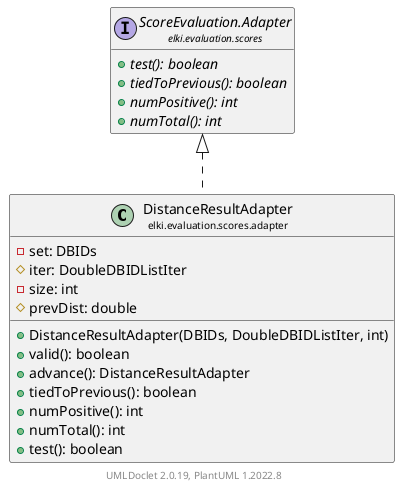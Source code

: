 @startuml
    remove .*\.(Instance|Par|Parameterizer|Factory)$
    set namespaceSeparator none
    hide empty fields
    hide empty methods

    class "<size:14>DistanceResultAdapter\n<size:10>elki.evaluation.scores.adapter" as elki.evaluation.scores.adapter.DistanceResultAdapter [[DistanceResultAdapter.html]] {
        -set: DBIDs
        #iter: DoubleDBIDListIter
        -size: int
        #prevDist: double
        +DistanceResultAdapter(DBIDs, DoubleDBIDListIter, int)
        +valid(): boolean
        +advance(): DistanceResultAdapter
        +tiedToPrevious(): boolean
        +numPositive(): int
        +numTotal(): int
        +test(): boolean
    }

    interface "<size:14>ScoreEvaluation.Adapter\n<size:10>elki.evaluation.scores" as elki.evaluation.scores.ScoreEvaluation.Adapter [[../ScoreEvaluation.Adapter.html]] {
        {abstract} +test(): boolean
        {abstract} +tiedToPrevious(): boolean
        {abstract} +numPositive(): int
        {abstract} +numTotal(): int
    }

    elki.evaluation.scores.ScoreEvaluation.Adapter <|.. elki.evaluation.scores.adapter.DistanceResultAdapter

    center footer UMLDoclet 2.0.19, PlantUML 1.2022.8
@enduml
